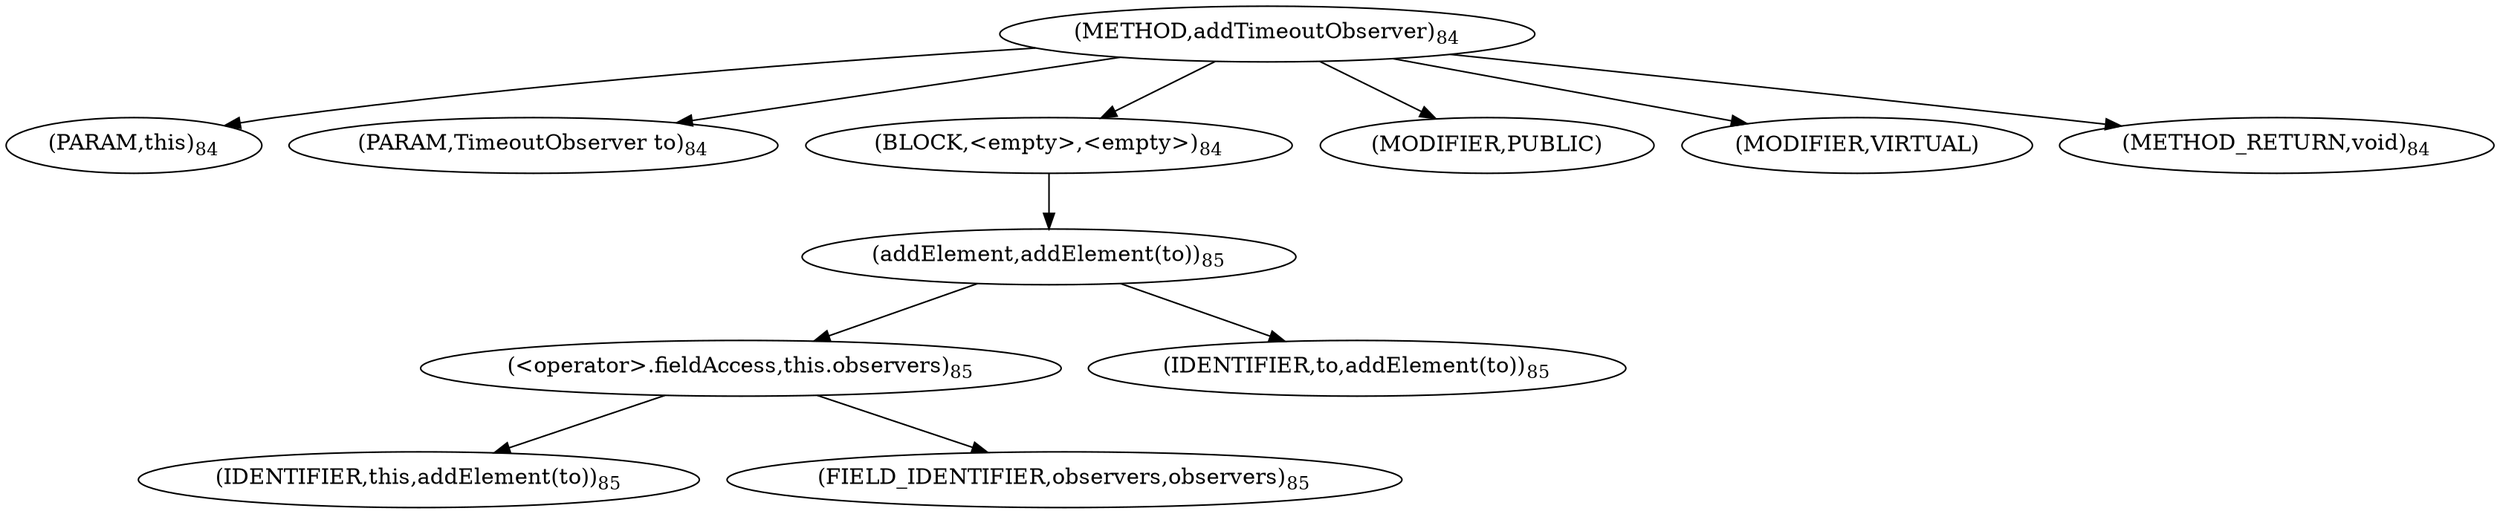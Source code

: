 digraph "addTimeoutObserver" {  
"86" [label = <(METHOD,addTimeoutObserver)<SUB>84</SUB>> ]
"87" [label = <(PARAM,this)<SUB>84</SUB>> ]
"88" [label = <(PARAM,TimeoutObserver to)<SUB>84</SUB>> ]
"89" [label = <(BLOCK,&lt;empty&gt;,&lt;empty&gt;)<SUB>84</SUB>> ]
"90" [label = <(addElement,addElement(to))<SUB>85</SUB>> ]
"91" [label = <(&lt;operator&gt;.fieldAccess,this.observers)<SUB>85</SUB>> ]
"92" [label = <(IDENTIFIER,this,addElement(to))<SUB>85</SUB>> ]
"93" [label = <(FIELD_IDENTIFIER,observers,observers)<SUB>85</SUB>> ]
"94" [label = <(IDENTIFIER,to,addElement(to))<SUB>85</SUB>> ]
"95" [label = <(MODIFIER,PUBLIC)> ]
"96" [label = <(MODIFIER,VIRTUAL)> ]
"97" [label = <(METHOD_RETURN,void)<SUB>84</SUB>> ]
  "86" -> "87" 
  "86" -> "88" 
  "86" -> "89" 
  "86" -> "95" 
  "86" -> "96" 
  "86" -> "97" 
  "89" -> "90" 
  "90" -> "91" 
  "90" -> "94" 
  "91" -> "92" 
  "91" -> "93" 
}
